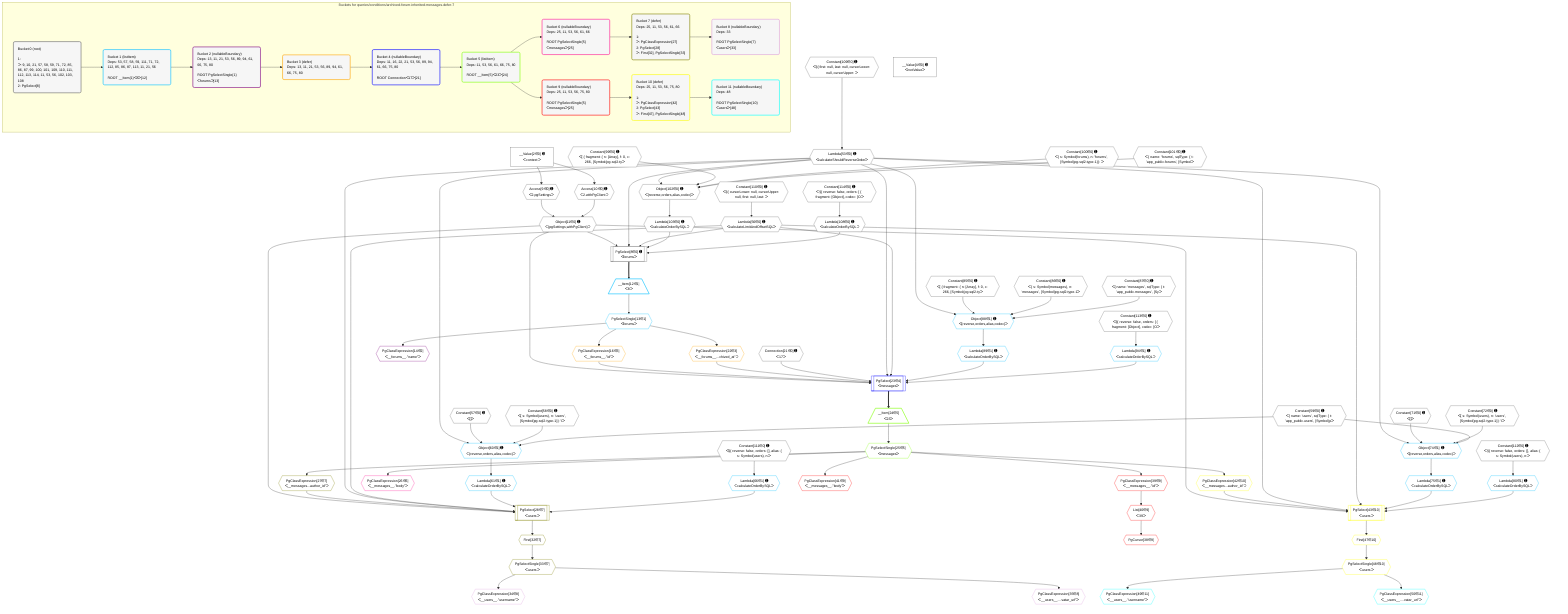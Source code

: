 %%{init: {'themeVariables': { 'fontSize': '12px'}}}%%
graph TD
    classDef path fill:#eee,stroke:#000,color:#000
    classDef plan fill:#fff,stroke-width:1px,color:#000
    classDef itemplan fill:#fff,stroke-width:2px,color:#000
    classDef unbatchedplan fill:#dff,stroke-width:1px,color:#000
    classDef sideeffectplan fill:#fcc,stroke-width:2px,color:#000
    classDef bucket fill:#f6f6f6,color:#000,stroke-width:2px,text-align:left


    %% plan dependencies
    PgSelect8[["PgSelect[8∈0] ➊<br />ᐸforumsᐳ"]]:::plan
    Object11{{"Object[11∈0] ➊<br />ᐸ{pgSettings,withPgClient}ᐳ"}}:::plan
    Lambda53{{"Lambda[53∈0] ➊<br />ᐸcalculateShouldReverseOrderᐳ"}}:::plan
    Lambda56{{"Lambda[56∈0] ➊<br />ᐸcalculateLimitAndOffsetSQLᐳ"}}:::plan
    Lambda103{{"Lambda[103∈0] ➊<br />ᐸcalculateOrderBySQLᐳ"}}:::plan
    Lambda108{{"Lambda[108∈0] ➊<br />ᐸcalculateOrderBySQLᐳ"}}:::plan
    Object11 & Lambda53 & Lambda56 & Lambda103 & Lambda108 --> PgSelect8
    Object102{{"Object[102∈0] ➊<br />ᐸ{reverse,orders,alias,codec}ᐳ"}}:::plan
    Constant99{{"Constant[99∈0] ➊<br />ᐸ[ { fragment: { n: [Array], f: 0, c: 266, [Symbol(pg-sql2-tyᐳ"}}:::plan
    Constant100{{"Constant[100∈0] ➊<br />ᐸ{ s: Symbol(forums), n: 'forums', [Symbol(pg-sql2-type-1)]: ᐳ"}}:::plan
    Constant101{{"Constant[101∈0] ➊<br />ᐸ{ name: 'forums', sqlType: { t: 'app_public.forums', [Symbolᐳ"}}:::plan
    Lambda53 & Constant99 & Constant100 & Constant101 --> Object102
    Access9{{"Access[9∈0] ➊<br />ᐸ2.pgSettingsᐳ"}}:::plan
    Access10{{"Access[10∈0] ➊<br />ᐸ2.withPgClientᐳ"}}:::plan
    Access9 & Access10 --> Object11
    __Value2["__Value[2∈0] ➊<br />ᐸcontextᐳ"]:::plan
    __Value2 --> Access9
    __Value2 --> Access10
    Constant109{{"Constant[109∈0] ➊<br />ᐸ§{ first: null, last: null, cursorLower: null, cursorUpper: ᐳ"}}:::plan
    Constant109 --> Lambda53
    Constant110{{"Constant[110∈0] ➊<br />ᐸ§{ cursorLower: null, cursorUpper: null, first: null, last: ᐳ"}}:::plan
    Constant110 --> Lambda56
    Object102 --> Lambda103
    Constant114{{"Constant[114∈0] ➊<br />ᐸ§{ reverse: false, orders: [ { fragment: [Object], codec: [Oᐳ"}}:::plan
    Constant114 --> Lambda108
    __Value4["__Value[4∈0] ➊<br />ᐸrootValueᐳ"]:::plan
    Connection21{{"Connection[21∈0] ➊<br />ᐸ17ᐳ"}}:::plan
    Constant57{{"Constant[57∈0] ➊<br />ᐸ[]ᐳ"}}:::plan
    Constant58{{"Constant[58∈0] ➊<br />ᐸ{ s: Symbol(users), n: 'users', [Symbol(pg-sql2-type-1)]: 'Iᐳ"}}:::plan
    Constant59{{"Constant[59∈0] ➊<br />ᐸ{ name: 'users', sqlType: { t: 'app_public.users', [Symbol(pᐳ"}}:::plan
    Constant71{{"Constant[71∈0] ➊<br />ᐸ[]ᐳ"}}:::plan
    Constant72{{"Constant[72∈0] ➊<br />ᐸ{ s: Symbol(users), n: 'users', [Symbol(pg-sql2-type-1)]: 'Iᐳ"}}:::plan
    Constant85{{"Constant[85∈0] ➊<br />ᐸ[ { fragment: { n: [Array], f: 0, c: 266, [Symbol(pg-sql2-tyᐳ"}}:::plan
    Constant86{{"Constant[86∈0] ➊<br />ᐸ{ s: Symbol(messages), n: 'messages', [Symbol(pg-sql2-type-1ᐳ"}}:::plan
    Constant87{{"Constant[87∈0] ➊<br />ᐸ{ name: 'messages', sqlType: { t: 'app_public.messages', [Syᐳ"}}:::plan
    Constant111{{"Constant[111∈0] ➊<br />ᐸ§{ reverse: false, orders: [], alias: { s: Symbol(users), n:ᐳ"}}:::plan
    Constant112{{"Constant[112∈0] ➊<br />ᐸ§{ reverse: false, orders: [], alias: { s: Symbol(users), n:ᐳ"}}:::plan
    Constant113{{"Constant[113∈0] ➊<br />ᐸ§{ reverse: false, orders: [ { fragment: [Object], codec: [Oᐳ"}}:::plan
    Object60{{"Object[60∈1] ➊<br />ᐸ{reverse,orders,alias,codec}ᐳ"}}:::plan
    Lambda53 & Constant57 & Constant58 & Constant59 --> Object60
    Object74{{"Object[74∈1] ➊<br />ᐸ{reverse,orders,alias,codec}ᐳ"}}:::plan
    Lambda53 & Constant71 & Constant72 & Constant59 --> Object74
    Object88{{"Object[88∈1] ➊<br />ᐸ{reverse,orders,alias,codec}ᐳ"}}:::plan
    Lambda53 & Constant85 & Constant86 & Constant87 --> Object88
    __Item12[/"__Item[12∈1]<br />ᐸ8ᐳ"\]:::itemplan
    PgSelect8 ==> __Item12
    PgSelectSingle13{{"PgSelectSingle[13∈1]<br />ᐸforumsᐳ"}}:::plan
    __Item12 --> PgSelectSingle13
    Lambda61{{"Lambda[61∈1] ➊<br />ᐸcalculateOrderBySQLᐳ"}}:::plan
    Object60 --> Lambda61
    Lambda66{{"Lambda[66∈1] ➊<br />ᐸcalculateOrderBySQLᐳ"}}:::plan
    Constant111 --> Lambda66
    Lambda75{{"Lambda[75∈1] ➊<br />ᐸcalculateOrderBySQLᐳ"}}:::plan
    Object74 --> Lambda75
    Lambda80{{"Lambda[80∈1] ➊<br />ᐸcalculateOrderBySQLᐳ"}}:::plan
    Constant112 --> Lambda80
    Lambda89{{"Lambda[89∈1] ➊<br />ᐸcalculateOrderBySQLᐳ"}}:::plan
    Object88 --> Lambda89
    Lambda94{{"Lambda[94∈1] ➊<br />ᐸcalculateOrderBySQLᐳ"}}:::plan
    Constant113 --> Lambda94
    PgClassExpression14{{"PgClassExpression[14∈2]<br />ᐸ__forums__.”name”ᐳ"}}:::plan
    PgSelectSingle13 --> PgClassExpression14
    PgClassExpression16{{"PgClassExpression[16∈3]<br />ᐸ__forums__.”id”ᐳ"}}:::plan
    PgSelectSingle13 --> PgClassExpression16
    PgClassExpression22{{"PgClassExpression[22∈3]<br />ᐸ__forums__...chived_at”ᐳ"}}:::plan
    PgSelectSingle13 --> PgClassExpression22
    PgSelect23[["PgSelect[23∈4]<br />ᐸmessagesᐳ"]]:::plan
    Object11 & PgClassExpression16 & PgClassExpression22 & Connection21 & Lambda53 & Lambda56 & Lambda89 & Lambda94 --> PgSelect23
    __Item24[/"__Item[24∈5]<br />ᐸ23ᐳ"\]:::itemplan
    PgSelect23 ==> __Item24
    PgSelectSingle25{{"PgSelectSingle[25∈5]<br />ᐸmessagesᐳ"}}:::plan
    __Item24 --> PgSelectSingle25
    PgClassExpression26{{"PgClassExpression[26∈6]<br />ᐸ__messages__.”body”ᐳ"}}:::plan
    PgSelectSingle25 --> PgClassExpression26
    PgSelect28[["PgSelect[28∈7]<br />ᐸusersᐳ"]]:::plan
    PgClassExpression27{{"PgClassExpression[27∈7]<br />ᐸ__messages...author_id”ᐳ"}}:::plan
    Object11 & PgClassExpression27 & Lambda53 & Lambda56 & Lambda61 & Lambda66 --> PgSelect28
    PgSelectSingle25 --> PgClassExpression27
    First32{{"First[32∈7]"}}:::plan
    PgSelect28 --> First32
    PgSelectSingle33{{"PgSelectSingle[33∈7]<br />ᐸusersᐳ"}}:::plan
    First32 --> PgSelectSingle33
    PgClassExpression34{{"PgClassExpression[34∈8]<br />ᐸ__users__.”username”ᐳ"}}:::plan
    PgSelectSingle33 --> PgClassExpression34
    PgClassExpression35{{"PgClassExpression[35∈8]<br />ᐸ__users__....vatar_url”ᐳ"}}:::plan
    PgSelectSingle33 --> PgClassExpression35
    PgCursor38{{"PgCursor[38∈9]"}}:::plan
    List40{{"List[40∈9]<br />ᐸ39ᐳ"}}:::plan
    List40 --> PgCursor38
    PgClassExpression39{{"PgClassExpression[39∈9]<br />ᐸ__messages__.”id”ᐳ"}}:::plan
    PgSelectSingle25 --> PgClassExpression39
    PgClassExpression39 --> List40
    PgClassExpression41{{"PgClassExpression[41∈9]<br />ᐸ__messages__.”body”ᐳ"}}:::plan
    PgSelectSingle25 --> PgClassExpression41
    PgSelect43[["PgSelect[43∈10]<br />ᐸusersᐳ"]]:::plan
    PgClassExpression42{{"PgClassExpression[42∈10]<br />ᐸ__messages...author_id”ᐳ"}}:::plan
    Object11 & PgClassExpression42 & Lambda53 & Lambda56 & Lambda75 & Lambda80 --> PgSelect43
    PgSelectSingle25 --> PgClassExpression42
    First47{{"First[47∈10]"}}:::plan
    PgSelect43 --> First47
    PgSelectSingle48{{"PgSelectSingle[48∈10]<br />ᐸusersᐳ"}}:::plan
    First47 --> PgSelectSingle48
    PgClassExpression49{{"PgClassExpression[49∈11]<br />ᐸ__users__.”username”ᐳ"}}:::plan
    PgSelectSingle48 --> PgClassExpression49
    PgClassExpression50{{"PgClassExpression[50∈11]<br />ᐸ__users__....vatar_url”ᐳ"}}:::plan
    PgSelectSingle48 --> PgClassExpression50

    %% define steps

    subgraph "Buckets for queries/conditions/archived-forum-inherited-messages.defer-7"
    Bucket0("Bucket 0 (root)<br /><br />1: <br />ᐳ: 9, 10, 21, 57, 58, 59, 71, 72, 85, 86, 87, 99, 100, 101, 109, 110, 111, 112, 113, 114, 11, 53, 56, 102, 103, 108<br />2: PgSelect[8]"):::bucket
    classDef bucket0 stroke:#696969
    class Bucket0,__Value2,__Value4,PgSelect8,Access9,Access10,Object11,Connection21,Lambda53,Lambda56,Constant57,Constant58,Constant59,Constant71,Constant72,Constant85,Constant86,Constant87,Constant99,Constant100,Constant101,Object102,Lambda103,Lambda108,Constant109,Constant110,Constant111,Constant112,Constant113,Constant114 bucket0
    Bucket1("Bucket 1 (listItem)<br />Deps: 53, 57, 58, 59, 111, 71, 72, 112, 85, 86, 87, 113, 11, 21, 56<br /><br />ROOT __Item{1}ᐸ8ᐳ[12]"):::bucket
    classDef bucket1 stroke:#00bfff
    class Bucket1,__Item12,PgSelectSingle13,Object60,Lambda61,Lambda66,Object74,Lambda75,Lambda80,Object88,Lambda89,Lambda94 bucket1
    Bucket2("Bucket 2 (nullableBoundary)<br />Deps: 13, 11, 21, 53, 56, 89, 94, 61, 66, 75, 80<br /><br />ROOT PgSelectSingle{1}ᐸforumsᐳ[13]"):::bucket
    classDef bucket2 stroke:#7f007f
    class Bucket2,PgClassExpression14 bucket2
    Bucket3("Bucket 3 (defer)<br />Deps: 13, 11, 21, 53, 56, 89, 94, 61, 66, 75, 80"):::bucket
    classDef bucket3 stroke:#ffa500
    class Bucket3,PgClassExpression16,PgClassExpression22 bucket3
    Bucket4("Bucket 4 (nullableBoundary)<br />Deps: 11, 16, 22, 21, 53, 56, 89, 94, 61, 66, 75, 80<br /><br />ROOT Connectionᐸ17ᐳ[21]"):::bucket
    classDef bucket4 stroke:#0000ff
    class Bucket4,PgSelect23 bucket4
    Bucket5("Bucket 5 (listItem)<br />Deps: 11, 53, 56, 61, 66, 75, 80<br /><br />ROOT __Item{5}ᐸ23ᐳ[24]"):::bucket
    classDef bucket5 stroke:#7fff00
    class Bucket5,__Item24,PgSelectSingle25 bucket5
    Bucket6("Bucket 6 (nullableBoundary)<br />Deps: 25, 11, 53, 56, 61, 66<br /><br />ROOT PgSelectSingle{5}ᐸmessagesᐳ[25]"):::bucket
    classDef bucket6 stroke:#ff1493
    class Bucket6,PgClassExpression26 bucket6
    Bucket7("Bucket 7 (defer)<br />Deps: 25, 11, 53, 56, 61, 66<br /><br />1: <br />ᐳ: PgClassExpression[27]<br />2: PgSelect[28]<br />ᐳ: First[32], PgSelectSingle[33]"):::bucket
    classDef bucket7 stroke:#808000
    class Bucket7,PgClassExpression27,PgSelect28,First32,PgSelectSingle33 bucket7
    Bucket8("Bucket 8 (nullableBoundary)<br />Deps: 33<br /><br />ROOT PgSelectSingle{7}ᐸusersᐳ[33]"):::bucket
    classDef bucket8 stroke:#dda0dd
    class Bucket8,PgClassExpression34,PgClassExpression35 bucket8
    Bucket9("Bucket 9 (nullableBoundary)<br />Deps: 25, 11, 53, 56, 75, 80<br /><br />ROOT PgSelectSingle{5}ᐸmessagesᐳ[25]"):::bucket
    classDef bucket9 stroke:#ff0000
    class Bucket9,PgCursor38,PgClassExpression39,List40,PgClassExpression41 bucket9
    Bucket10("Bucket 10 (defer)<br />Deps: 25, 11, 53, 56, 75, 80<br /><br />1: <br />ᐳ: PgClassExpression[42]<br />2: PgSelect[43]<br />ᐳ: First[47], PgSelectSingle[48]"):::bucket
    classDef bucket10 stroke:#ffff00
    class Bucket10,PgClassExpression42,PgSelect43,First47,PgSelectSingle48 bucket10
    Bucket11("Bucket 11 (nullableBoundary)<br />Deps: 48<br /><br />ROOT PgSelectSingle{10}ᐸusersᐳ[48]"):::bucket
    classDef bucket11 stroke:#00ffff
    class Bucket11,PgClassExpression49,PgClassExpression50 bucket11
    Bucket0 --> Bucket1
    Bucket1 --> Bucket2
    Bucket2 --> Bucket3
    Bucket3 --> Bucket4
    Bucket4 --> Bucket5
    Bucket5 --> Bucket6 & Bucket9
    Bucket6 --> Bucket7
    Bucket7 --> Bucket8
    Bucket9 --> Bucket10
    Bucket10 --> Bucket11
    end